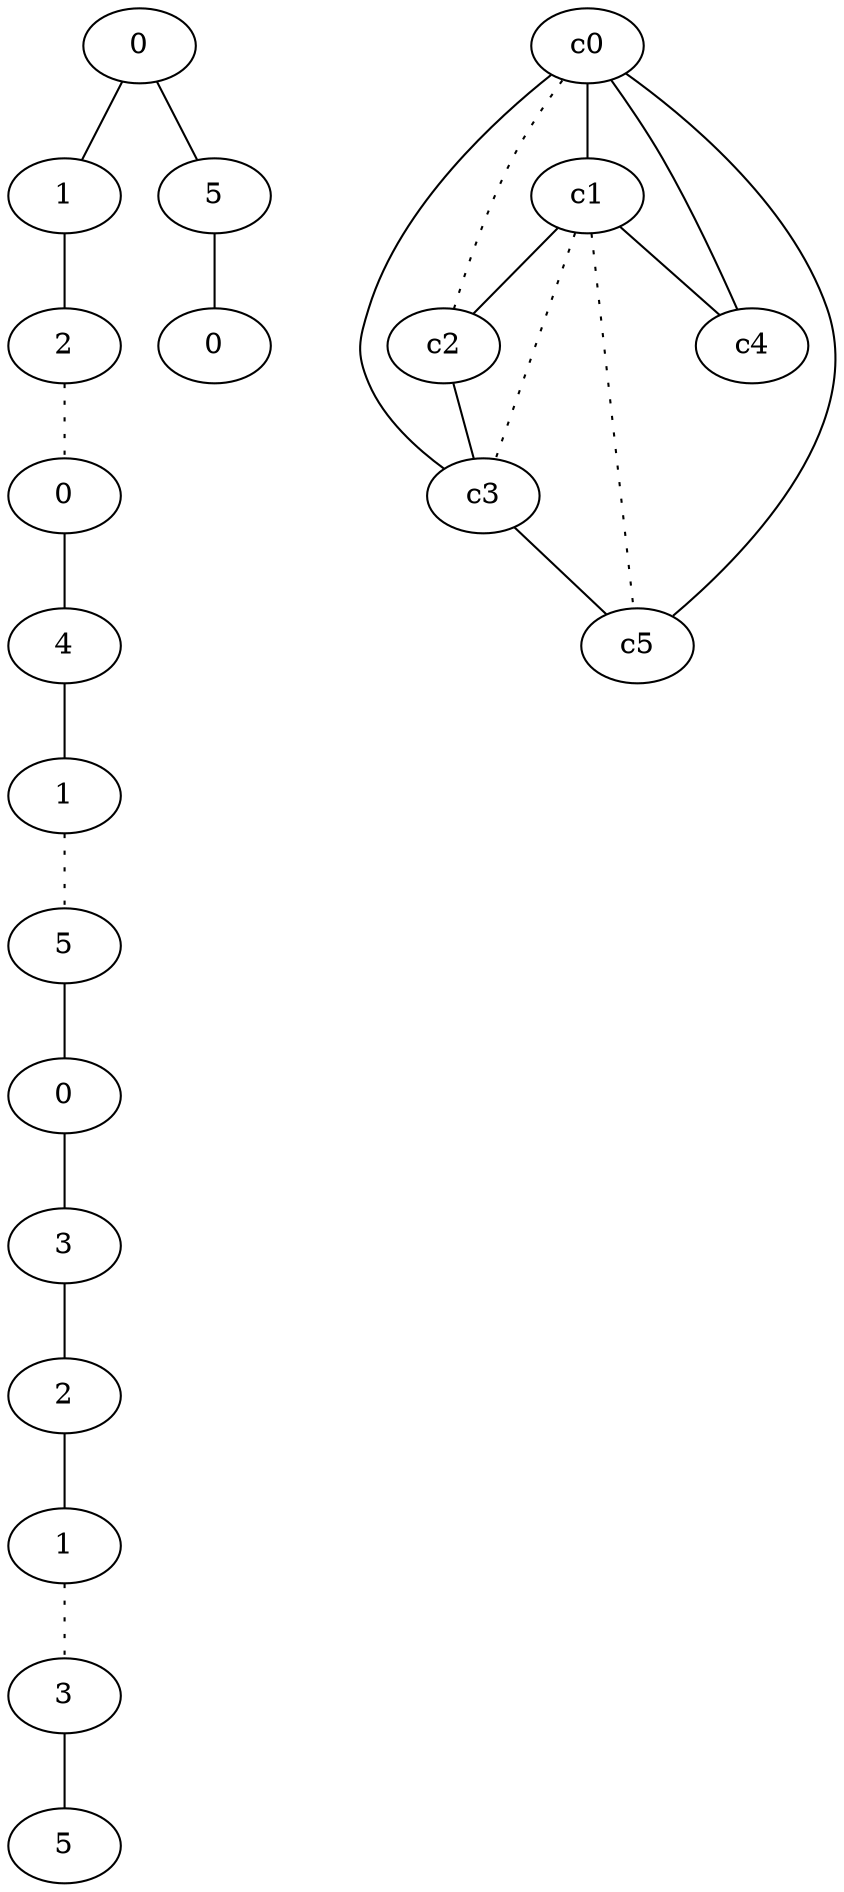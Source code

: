 graph {
a0[label=0];
a1[label=1];
a2[label=2];
a3[label=0];
a4[label=4];
a5[label=1];
a6[label=5];
a7[label=0];
a8[label=3];
a9[label=2];
a10[label=1];
a11[label=3];
a12[label=5];
a13[label=5];
a14[label=0];
a0 -- a1;
a0 -- a13;
a1 -- a2;
a2 -- a3 [style=dotted];
a3 -- a4;
a4 -- a5;
a5 -- a6 [style=dotted];
a6 -- a7;
a7 -- a8;
a8 -- a9;
a9 -- a10;
a10 -- a11 [style=dotted];
a11 -- a12;
a13 -- a14;
c0 -- c1;
c0 -- c2 [style=dotted];
c0 -- c3;
c0 -- c4;
c0 -- c5;
c1 -- c2;
c1 -- c3 [style=dotted];
c1 -- c4;
c1 -- c5 [style=dotted];
c2 -- c3;
c3 -- c5;
}

